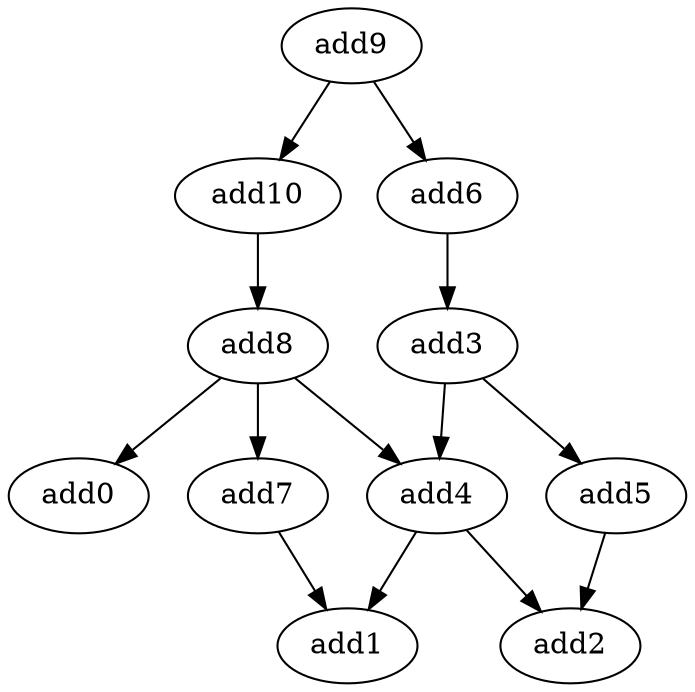 strict digraph  {
add9 [opcode=add];
add10 [opcode=add];
add4 [opcode=add];
add2 [opcode=add];
add5 [opcode=add];
add1 [opcode=add];
add0 [opcode=add];
add7 [opcode=add];
add3 [opcode=add];
add6 [opcode=add];
add8 [opcode=add];
add9 -> add6;
add9 -> add10;
add10 -> add8;
add4 -> add2;
add4 -> add1;
add5 -> add2;
add7 -> add1;
add3 -> add5;
add3 -> add4;
add6 -> add3;
add8 -> add0;
add8 -> add4;
add8 -> add7;
}
